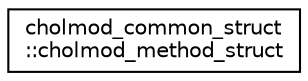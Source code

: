 digraph "Graphical Class Hierarchy"
{
 // INTERACTIVE_SVG=YES
  edge [fontname="Helvetica",fontsize="10",labelfontname="Helvetica",labelfontsize="10"];
  node [fontname="Helvetica",fontsize="10",shape=record];
  rankdir="LR";
  Node1 [label="cholmod_common_struct\l::cholmod_method_struct",height=0.2,width=0.4,color="black", fillcolor="white", style="filled",URL="$structcholmod__common__struct_1_1cholmod__method__struct.html"];
}
